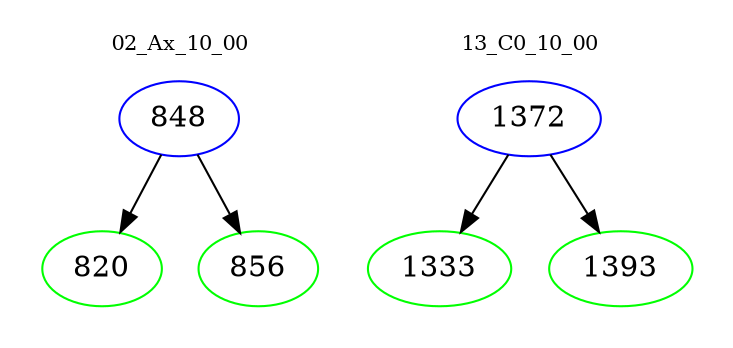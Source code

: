digraph{
subgraph cluster_0 {
color = white
label = "02_Ax_10_00";
fontsize=10;
T0_848 [label="848", color="blue"]
T0_848 -> T0_820 [color="black"]
T0_820 [label="820", color="green"]
T0_848 -> T0_856 [color="black"]
T0_856 [label="856", color="green"]
}
subgraph cluster_1 {
color = white
label = "13_C0_10_00";
fontsize=10;
T1_1372 [label="1372", color="blue"]
T1_1372 -> T1_1333 [color="black"]
T1_1333 [label="1333", color="green"]
T1_1372 -> T1_1393 [color="black"]
T1_1393 [label="1393", color="green"]
}
}
